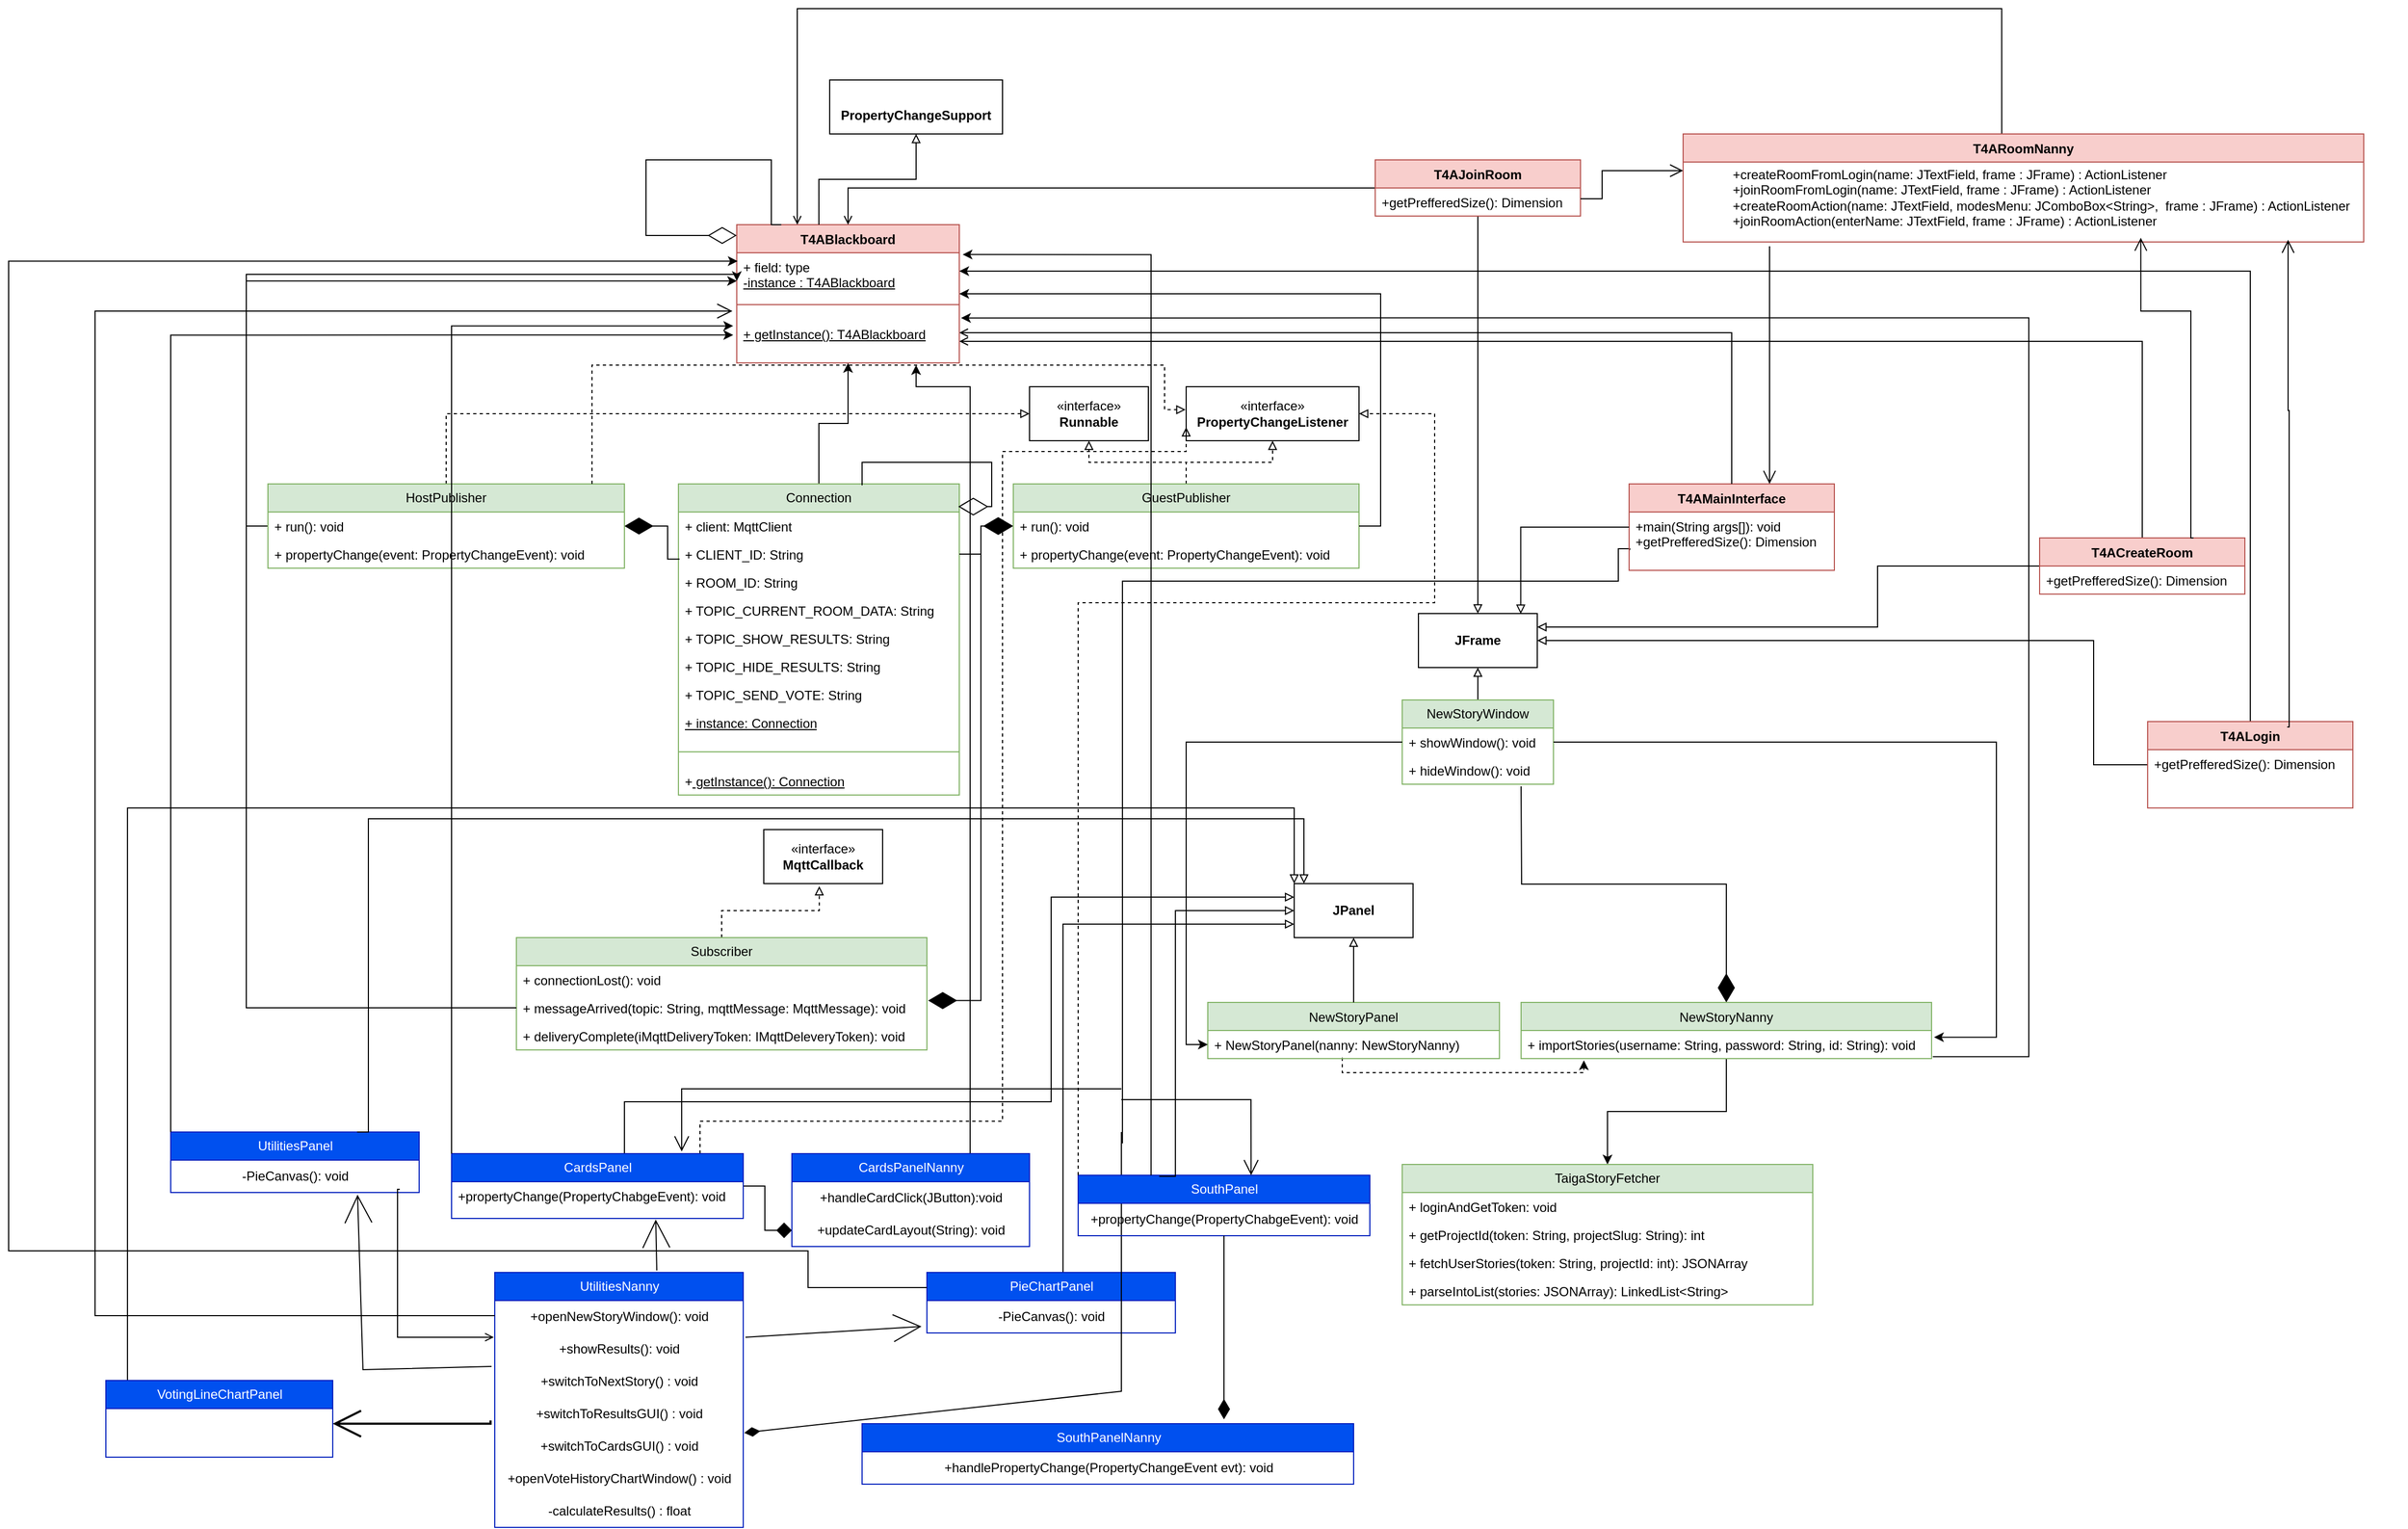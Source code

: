 <mxfile version="27.1.5">
  <diagram id="C5RBs43oDa-KdzZeNtuy" name="Page-1">
    <mxGraphModel dx="2864" dy="2279" grid="1" gridSize="10" guides="1" tooltips="1" connect="1" arrows="1" fold="1" page="1" pageScale="1" pageWidth="827" pageHeight="1169" math="0" shadow="0">
      <root>
        <mxCell id="WIyWlLk6GJQsqaUBKTNV-0" />
        <mxCell id="WIyWlLk6GJQsqaUBKTNV-1" parent="WIyWlLk6GJQsqaUBKTNV-0" />
        <mxCell id="sdMigr9z8ULhyfIldjyS-41" style="edgeStyle=orthogonalEdgeStyle;rounded=0;orthogonalLoop=1;jettySize=auto;html=1;entryX=0.5;entryY=1;entryDx=0;entryDy=0;" parent="WIyWlLk6GJQsqaUBKTNV-1" source="sdMigr9z8ULhyfIldjyS-0" target="sdMigr9z8ULhyfIldjyS-34" edge="1">
          <mxGeometry relative="1" as="geometry" />
        </mxCell>
        <mxCell id="sdMigr9z8ULhyfIldjyS-0" value="Connection" style="swimlane;fontStyle=0;childLayout=stackLayout;horizontal=1;startSize=26;fillColor=#d5e8d4;horizontalStack=0;resizeParent=1;resizeParentMax=0;resizeLast=0;collapsible=1;marginBottom=0;whiteSpace=wrap;html=1;strokeColor=#82b366;direction=east;" parent="WIyWlLk6GJQsqaUBKTNV-1" vertex="1">
          <mxGeometry x="210" y="130" width="260" height="288" as="geometry">
            <mxRectangle x="274" y="130" width="100" height="30" as="alternateBounds" />
          </mxGeometry>
        </mxCell>
        <mxCell id="sdMigr9z8ULhyfIldjyS-1" value="+ client: MqttClient" style="text;strokeColor=none;fillColor=none;align=left;verticalAlign=top;spacingLeft=4;spacingRight=4;overflow=hidden;rotatable=0;points=[[0,0.5],[1,0.5]];portConstraint=eastwest;whiteSpace=wrap;html=1;" parent="sdMigr9z8ULhyfIldjyS-0" vertex="1">
          <mxGeometry y="26" width="260" height="26" as="geometry" />
        </mxCell>
        <mxCell id="sdMigr9z8ULhyfIldjyS-2" value="+ CLIENT_ID: String" style="text;strokeColor=none;fillColor=none;align=left;verticalAlign=top;spacingLeft=4;spacingRight=4;overflow=hidden;rotatable=0;points=[[0,0.5],[1,0.5]];portConstraint=eastwest;whiteSpace=wrap;html=1;" parent="sdMigr9z8ULhyfIldjyS-0" vertex="1">
          <mxGeometry y="52" width="260" height="26" as="geometry" />
        </mxCell>
        <mxCell id="sdMigr9z8ULhyfIldjyS-3" value="&lt;div&gt;+ ROOM_ID: String&lt;/div&gt;" style="text;strokeColor=none;fillColor=none;align=left;verticalAlign=top;spacingLeft=4;spacingRight=4;overflow=hidden;rotatable=0;points=[[0,0.5],[1,0.5]];portConstraint=eastwest;whiteSpace=wrap;html=1;" parent="sdMigr9z8ULhyfIldjyS-0" vertex="1">
          <mxGeometry y="78" width="260" height="26" as="geometry" />
        </mxCell>
        <mxCell id="KRM4Gb67azi5ZCk7ItP3-2" value="&lt;div&gt;+ TOPIC_CURRENT_ROOM_DATA: String&lt;/div&gt;" style="text;strokeColor=none;fillColor=none;align=left;verticalAlign=top;spacingLeft=4;spacingRight=4;overflow=hidden;rotatable=0;points=[[0,0.5],[1,0.5]];portConstraint=eastwest;whiteSpace=wrap;html=1;" parent="sdMigr9z8ULhyfIldjyS-0" vertex="1">
          <mxGeometry y="104" width="260" height="26" as="geometry" />
        </mxCell>
        <mxCell id="KRM4Gb67azi5ZCk7ItP3-4" value="&lt;div&gt;+ TOPIC_SHOW_RESULTS: String&lt;/div&gt;" style="text;strokeColor=none;fillColor=none;align=left;verticalAlign=top;spacingLeft=4;spacingRight=4;overflow=hidden;rotatable=0;points=[[0,0.5],[1,0.5]];portConstraint=eastwest;whiteSpace=wrap;html=1;" parent="sdMigr9z8ULhyfIldjyS-0" vertex="1">
          <mxGeometry y="130" width="260" height="26" as="geometry" />
        </mxCell>
        <mxCell id="KRM4Gb67azi5ZCk7ItP3-5" value="&lt;div&gt;+ TOPIC_HIDE_RESULTS: String&lt;/div&gt;" style="text;strokeColor=none;fillColor=none;align=left;verticalAlign=top;spacingLeft=4;spacingRight=4;overflow=hidden;rotatable=0;points=[[0,0.5],[1,0.5]];portConstraint=eastwest;whiteSpace=wrap;html=1;" parent="sdMigr9z8ULhyfIldjyS-0" vertex="1">
          <mxGeometry y="156" width="260" height="26" as="geometry" />
        </mxCell>
        <mxCell id="KRM4Gb67azi5ZCk7ItP3-6" value="&lt;div&gt;+ TOPIC_SEND_VOTE: String&lt;/div&gt;" style="text;strokeColor=none;fillColor=none;align=left;verticalAlign=top;spacingLeft=4;spacingRight=4;overflow=hidden;rotatable=0;points=[[0,0.5],[1,0.5]];portConstraint=eastwest;whiteSpace=wrap;html=1;" parent="sdMigr9z8ULhyfIldjyS-0" vertex="1">
          <mxGeometry y="182" width="260" height="26" as="geometry" />
        </mxCell>
        <mxCell id="KRM4Gb67azi5ZCk7ItP3-9" value="&lt;div&gt;&lt;u&gt;+ instance: Connection&lt;/u&gt;&lt;/div&gt;" style="text;strokeColor=none;fillColor=none;align=left;verticalAlign=top;spacingLeft=4;spacingRight=4;overflow=hidden;rotatable=0;points=[[0,0.5],[1,0.5]];portConstraint=eastwest;whiteSpace=wrap;html=1;" parent="sdMigr9z8ULhyfIldjyS-0" vertex="1">
          <mxGeometry y="208" width="260" height="26" as="geometry" />
        </mxCell>
        <mxCell id="_9cRE3_FxBv9mvtigjev-0" value="" style="line;strokeWidth=1;fillColor=none;align=left;verticalAlign=middle;spacingTop=-1;spacingLeft=3;spacingRight=3;rotatable=0;labelPosition=right;points=[];portConstraint=eastwest;strokeColor=inherit;" parent="sdMigr9z8ULhyfIldjyS-0" vertex="1">
          <mxGeometry y="234" width="260" height="28" as="geometry" />
        </mxCell>
        <mxCell id="_9cRE3_FxBv9mvtigjev-1" value="+&lt;u&gt;&amp;nbsp;getInstance(): Connection&lt;/u&gt;" style="text;strokeColor=none;fillColor=none;align=left;verticalAlign=top;spacingLeft=4;spacingRight=4;overflow=hidden;rotatable=0;points=[[0,0.5],[1,0.5]];portConstraint=eastwest;whiteSpace=wrap;html=1;" parent="sdMigr9z8ULhyfIldjyS-0" vertex="1">
          <mxGeometry y="262" width="260" height="26" as="geometry" />
        </mxCell>
        <mxCell id="sdMigr9z8ULhyfIldjyS-13" style="edgeStyle=orthogonalEdgeStyle;rounded=0;orthogonalLoop=1;jettySize=auto;html=1;endArrow=none;startFill=1;startArrow=diamondThin;strokeWidth=1;endSize=25;startSize=25;entryX=1;entryY=0.5;entryDx=0;entryDy=0;" parent="WIyWlLk6GJQsqaUBKTNV-1" source="sdMigr9z8ULhyfIldjyS-8" target="sdMigr9z8ULhyfIldjyS-2" edge="1">
          <mxGeometry relative="1" as="geometry">
            <mxPoint x="430" y="180" as="targetPoint" />
            <Array as="points">
              <mxPoint x="490" y="169" />
              <mxPoint x="490" y="195" />
            </Array>
          </mxGeometry>
        </mxCell>
        <mxCell id="sdMigr9z8ULhyfIldjyS-16" style="edgeStyle=orthogonalEdgeStyle;rounded=0;orthogonalLoop=1;jettySize=auto;html=1;entryX=0.5;entryY=1;entryDx=0;entryDy=0;dashed=1;endArrow=block;endFill=0;" parent="WIyWlLk6GJQsqaUBKTNV-1" source="sdMigr9z8ULhyfIldjyS-8" target="sdMigr9z8ULhyfIldjyS-14" edge="1">
          <mxGeometry relative="1" as="geometry" />
        </mxCell>
        <mxCell id="sdMigr9z8ULhyfIldjyS-17" style="edgeStyle=orthogonalEdgeStyle;rounded=0;orthogonalLoop=1;jettySize=auto;html=1;entryX=0.5;entryY=1;entryDx=0;entryDy=0;exitX=0.5;exitY=0;exitDx=0;exitDy=0;dashed=1;endArrow=block;endFill=0;" parent="WIyWlLk6GJQsqaUBKTNV-1" source="sdMigr9z8ULhyfIldjyS-8" target="sdMigr9z8ULhyfIldjyS-15" edge="1">
          <mxGeometry relative="1" as="geometry">
            <mxPoint x="640" y="110" as="targetPoint" />
          </mxGeometry>
        </mxCell>
        <mxCell id="sdMigr9z8ULhyfIldjyS-8" value="GuestPublisher" style="swimlane;fontStyle=0;childLayout=stackLayout;horizontal=1;startSize=26;fillColor=#d5e8d4;horizontalStack=0;resizeParent=1;resizeParentMax=0;resizeLast=0;collapsible=1;marginBottom=0;whiteSpace=wrap;html=1;strokeColor=#82b366;" parent="WIyWlLk6GJQsqaUBKTNV-1" vertex="1">
          <mxGeometry x="520" y="130" width="320" height="78" as="geometry" />
        </mxCell>
        <mxCell id="sdMigr9z8ULhyfIldjyS-9" value="+ run(): void" style="text;strokeColor=none;fillColor=none;align=left;verticalAlign=top;spacingLeft=4;spacingRight=4;overflow=hidden;rotatable=0;points=[[0,0.5],[1,0.5]];portConstraint=eastwest;whiteSpace=wrap;html=1;" parent="sdMigr9z8ULhyfIldjyS-8" vertex="1">
          <mxGeometry y="26" width="320" height="26" as="geometry" />
        </mxCell>
        <mxCell id="sdMigr9z8ULhyfIldjyS-10" value="&lt;div&gt;+ propertyChange(event: PropertyChangeEvent): void&lt;/div&gt;" style="text;strokeColor=none;fillColor=none;align=left;verticalAlign=top;spacingLeft=4;spacingRight=4;overflow=hidden;rotatable=0;points=[[0,0.5],[1,0.5]];portConstraint=eastwest;whiteSpace=wrap;html=1;" parent="sdMigr9z8ULhyfIldjyS-8" vertex="1">
          <mxGeometry y="52" width="320" height="26" as="geometry" />
        </mxCell>
        <mxCell id="sdMigr9z8ULhyfIldjyS-14" value="«interface»&lt;br&gt;&lt;b&gt;Runnable&lt;/b&gt;" style="html=1;whiteSpace=wrap;" parent="WIyWlLk6GJQsqaUBKTNV-1" vertex="1">
          <mxGeometry x="535" y="40" width="110" height="50" as="geometry" />
        </mxCell>
        <mxCell id="sdMigr9z8ULhyfIldjyS-15" value="«interface»&lt;br&gt;&lt;b&gt;PropertyChangeListener&lt;/b&gt;" style="html=1;whiteSpace=wrap;" parent="WIyWlLk6GJQsqaUBKTNV-1" vertex="1">
          <mxGeometry x="680" y="40" width="160" height="50" as="geometry" />
        </mxCell>
        <mxCell id="sdMigr9z8ULhyfIldjyS-23" style="edgeStyle=orthogonalEdgeStyle;rounded=0;orthogonalLoop=1;jettySize=auto;html=1;endArrow=none;startFill=1;startArrow=diamondThin;startSize=24;entryX=0.004;entryY=0.676;entryDx=0;entryDy=0;entryPerimeter=0;" parent="WIyWlLk6GJQsqaUBKTNV-1" source="sdMigr9z8ULhyfIldjyS-18" target="sdMigr9z8ULhyfIldjyS-2" edge="1">
          <mxGeometry relative="1" as="geometry">
            <mxPoint x="270" y="200" as="targetPoint" />
          </mxGeometry>
        </mxCell>
        <mxCell id="sdMigr9z8ULhyfIldjyS-24" style="edgeStyle=orthogonalEdgeStyle;rounded=0;orthogonalLoop=1;jettySize=auto;html=1;entryX=0;entryY=0.5;entryDx=0;entryDy=0;exitX=0.5;exitY=0;exitDx=0;exitDy=0;dashed=1;endArrow=block;endFill=0;" parent="WIyWlLk6GJQsqaUBKTNV-1" source="sdMigr9z8ULhyfIldjyS-18" target="sdMigr9z8ULhyfIldjyS-14" edge="1">
          <mxGeometry relative="1" as="geometry" />
        </mxCell>
        <mxCell id="sdMigr9z8ULhyfIldjyS-39" style="edgeStyle=orthogonalEdgeStyle;rounded=0;orthogonalLoop=1;jettySize=auto;html=1;exitX=0;exitY=0.5;exitDx=0;exitDy=0;entryX=0.001;entryY=0.767;entryDx=0;entryDy=0;entryPerimeter=0;" parent="WIyWlLk6GJQsqaUBKTNV-1" source="sdMigr9z8ULhyfIldjyS-19" target="sdMigr9z8ULhyfIldjyS-35" edge="1">
          <mxGeometry relative="1" as="geometry">
            <mxPoint x="210" y="-90" as="targetPoint" />
          </mxGeometry>
        </mxCell>
        <mxCell id="sdMigr9z8ULhyfIldjyS-18" value="HostPublisher" style="swimlane;fontStyle=0;childLayout=stackLayout;horizontal=1;startSize=26;fillColor=#d5e8d4;horizontalStack=0;resizeParent=1;resizeParentMax=0;resizeLast=0;collapsible=1;marginBottom=0;whiteSpace=wrap;html=1;strokeColor=#82b366;" parent="WIyWlLk6GJQsqaUBKTNV-1" vertex="1">
          <mxGeometry x="-170" y="130" width="330" height="78" as="geometry" />
        </mxCell>
        <mxCell id="sdMigr9z8ULhyfIldjyS-19" value="+ run(): void" style="text;strokeColor=none;fillColor=none;align=left;verticalAlign=top;spacingLeft=4;spacingRight=4;overflow=hidden;rotatable=0;points=[[0,0.5],[1,0.5]];portConstraint=eastwest;whiteSpace=wrap;html=1;" parent="sdMigr9z8ULhyfIldjyS-18" vertex="1">
          <mxGeometry y="26" width="330" height="26" as="geometry" />
        </mxCell>
        <mxCell id="sdMigr9z8ULhyfIldjyS-20" value="&lt;div&gt;+ propertyChange(event: PropertyChangeEvent): void&lt;/div&gt;" style="text;strokeColor=none;fillColor=none;align=left;verticalAlign=top;spacingLeft=4;spacingRight=4;overflow=hidden;rotatable=0;points=[[0,0.5],[1,0.5]];portConstraint=eastwest;whiteSpace=wrap;html=1;" parent="sdMigr9z8ULhyfIldjyS-18" vertex="1">
          <mxGeometry y="52" width="330" height="26" as="geometry" />
        </mxCell>
        <mxCell id="sdMigr9z8ULhyfIldjyS-25" style="edgeStyle=orthogonalEdgeStyle;rounded=0;orthogonalLoop=1;jettySize=auto;html=1;entryX=-0.004;entryY=0.426;entryDx=0;entryDy=0;entryPerimeter=0;dashed=1;endArrow=block;endFill=0;" parent="WIyWlLk6GJQsqaUBKTNV-1" target="sdMigr9z8ULhyfIldjyS-15" edge="1">
          <mxGeometry relative="1" as="geometry">
            <mxPoint x="130" y="130" as="sourcePoint" />
            <Array as="points">
              <mxPoint x="130" y="20" />
              <mxPoint x="660" y="20" />
              <mxPoint x="660" y="61" />
            </Array>
          </mxGeometry>
        </mxCell>
        <mxCell id="sdMigr9z8ULhyfIldjyS-32" style="edgeStyle=orthogonalEdgeStyle;rounded=0;orthogonalLoop=1;jettySize=auto;html=1;entryX=0.467;entryY=1.047;entryDx=0;entryDy=0;entryPerimeter=0;dashed=1;endArrow=block;endFill=0;" parent="WIyWlLk6GJQsqaUBKTNV-1" source="sdMigr9z8ULhyfIldjyS-26" target="sdMigr9z8ULhyfIldjyS-30" edge="1">
          <mxGeometry relative="1" as="geometry">
            <mxPoint x="340" y="510" as="targetPoint" />
          </mxGeometry>
        </mxCell>
        <mxCell id="sdMigr9z8ULhyfIldjyS-33" style="edgeStyle=orthogonalEdgeStyle;rounded=0;orthogonalLoop=1;jettySize=auto;html=1;entryX=1;entryY=0.5;entryDx=0;entryDy=0;exitX=1.003;exitY=0.241;exitDx=0;exitDy=0;exitPerimeter=0;startArrow=diamondThin;startFill=1;endArrow=none;startSize=24;" parent="WIyWlLk6GJQsqaUBKTNV-1" source="sdMigr9z8ULhyfIldjyS-28" target="sdMigr9z8ULhyfIldjyS-2" edge="1">
          <mxGeometry relative="1" as="geometry" />
        </mxCell>
        <mxCell id="sdMigr9z8ULhyfIldjyS-26" value="Subscriber" style="swimlane;fontStyle=0;childLayout=stackLayout;horizontal=1;startSize=26;fillColor=#d5e8d4;horizontalStack=0;resizeParent=1;resizeParentMax=0;resizeLast=0;collapsible=1;marginBottom=0;whiteSpace=wrap;html=1;strokeColor=#82b366;" parent="WIyWlLk6GJQsqaUBKTNV-1" vertex="1">
          <mxGeometry x="60" y="550" width="380" height="104" as="geometry" />
        </mxCell>
        <mxCell id="sdMigr9z8ULhyfIldjyS-27" value="+ connectionLost(): void" style="text;strokeColor=none;fillColor=none;align=left;verticalAlign=top;spacingLeft=4;spacingRight=4;overflow=hidden;rotatable=0;points=[[0,0.5],[1,0.5]];portConstraint=eastwest;whiteSpace=wrap;html=1;" parent="sdMigr9z8ULhyfIldjyS-26" vertex="1">
          <mxGeometry y="26" width="380" height="26" as="geometry" />
        </mxCell>
        <mxCell id="sdMigr9z8ULhyfIldjyS-28" value="+ messageArrived(topic: String, mqttMessage: MqttMessage): void" style="text;strokeColor=none;fillColor=none;align=left;verticalAlign=top;spacingLeft=4;spacingRight=4;overflow=hidden;rotatable=0;points=[[0,0.5],[1,0.5]];portConstraint=eastwest;whiteSpace=wrap;html=1;" parent="sdMigr9z8ULhyfIldjyS-26" vertex="1">
          <mxGeometry y="52" width="380" height="26" as="geometry" />
        </mxCell>
        <mxCell id="sdMigr9z8ULhyfIldjyS-29" value="+ deliveryComplete(iMqttDeliveryToken: IMqttDeleveryToken): void" style="text;strokeColor=none;fillColor=none;align=left;verticalAlign=top;spacingLeft=4;spacingRight=4;overflow=hidden;rotatable=0;points=[[0,0.5],[1,0.5]];portConstraint=eastwest;whiteSpace=wrap;html=1;" parent="sdMigr9z8ULhyfIldjyS-26" vertex="1">
          <mxGeometry y="78" width="380" height="26" as="geometry" />
        </mxCell>
        <mxCell id="sdMigr9z8ULhyfIldjyS-30" value="«interface»&lt;br&gt;&lt;b&gt;MqttCallback&lt;/b&gt;" style="html=1;whiteSpace=wrap;" parent="WIyWlLk6GJQsqaUBKTNV-1" vertex="1">
          <mxGeometry x="289" y="450" width="110" height="50" as="geometry" />
        </mxCell>
        <mxCell id="sdMigr9z8ULhyfIldjyS-34" value="T4ABlackboard" style="swimlane;fontStyle=1;align=center;verticalAlign=top;childLayout=stackLayout;horizontal=1;startSize=26;horizontalStack=0;resizeParent=1;resizeParentMax=0;resizeLast=0;collapsible=1;marginBottom=0;whiteSpace=wrap;html=1;fillColor=#f8cecc;strokeColor=#b85450;" parent="WIyWlLk6GJQsqaUBKTNV-1" vertex="1">
          <mxGeometry x="264" y="-110" width="206" height="128" as="geometry" />
        </mxCell>
        <mxCell id="sdMigr9z8ULhyfIldjyS-35" value="+ field: type&lt;div&gt;&lt;u&gt;-instance : T4ABlackboard&lt;/u&gt;&lt;/div&gt;" style="text;strokeColor=none;fillColor=none;align=left;verticalAlign=top;spacingLeft=4;spacingRight=4;overflow=hidden;rotatable=0;points=[[0,0.5],[1,0.5]];portConstraint=eastwest;whiteSpace=wrap;html=1;" parent="sdMigr9z8ULhyfIldjyS-34" vertex="1">
          <mxGeometry y="26" width="206" height="34" as="geometry" />
        </mxCell>
        <mxCell id="sdMigr9z8ULhyfIldjyS-36" value="" style="line;strokeWidth=1;fillColor=none;align=left;verticalAlign=middle;spacingTop=-1;spacingLeft=3;spacingRight=3;rotatable=0;labelPosition=right;points=[];portConstraint=eastwest;strokeColor=inherit;" parent="sdMigr9z8ULhyfIldjyS-34" vertex="1">
          <mxGeometry y="60" width="206" height="28" as="geometry" />
        </mxCell>
        <mxCell id="sdMigr9z8ULhyfIldjyS-37" value="&lt;u&gt;+ getInstance(): T4ABlackboard&lt;/u&gt;" style="text;strokeColor=none;fillColor=none;align=left;verticalAlign=top;spacingLeft=4;spacingRight=4;overflow=hidden;rotatable=0;points=[[0,0.5],[1,0.5]];portConstraint=eastwest;whiteSpace=wrap;html=1;" parent="sdMigr9z8ULhyfIldjyS-34" vertex="1">
          <mxGeometry y="88" width="206" height="40" as="geometry" />
        </mxCell>
        <mxCell id="sdMigr9z8ULhyfIldjyS-40" style="edgeStyle=orthogonalEdgeStyle;rounded=0;orthogonalLoop=1;jettySize=auto;html=1;entryX=1;entryY=0.5;entryDx=0;entryDy=0;exitX=1;exitY=0.5;exitDx=0;exitDy=0;" parent="WIyWlLk6GJQsqaUBKTNV-1" source="sdMigr9z8ULhyfIldjyS-9" target="sdMigr9z8ULhyfIldjyS-34" edge="1">
          <mxGeometry relative="1" as="geometry" />
        </mxCell>
        <mxCell id="sdMigr9z8ULhyfIldjyS-42" style="edgeStyle=orthogonalEdgeStyle;rounded=0;orthogonalLoop=1;jettySize=auto;html=1;entryX=0;entryY=0.769;entryDx=0;entryDy=0;entryPerimeter=0;exitX=0;exitY=0.5;exitDx=0;exitDy=0;" parent="WIyWlLk6GJQsqaUBKTNV-1" source="sdMigr9z8ULhyfIldjyS-28" target="sdMigr9z8ULhyfIldjyS-35" edge="1">
          <mxGeometry relative="1" as="geometry">
            <Array as="points">
              <mxPoint x="-190" y="615" />
              <mxPoint x="-190" y="-64" />
            </Array>
          </mxGeometry>
        </mxCell>
        <mxCell id="sdMigr9z8ULhyfIldjyS-48" style="edgeStyle=orthogonalEdgeStyle;rounded=0;orthogonalLoop=1;jettySize=auto;html=1;endArrow=block;endFill=0;" parent="WIyWlLk6GJQsqaUBKTNV-1" source="sdMigr9z8ULhyfIldjyS-43" target="sdMigr9z8ULhyfIldjyS-47" edge="1">
          <mxGeometry relative="1" as="geometry" />
        </mxCell>
        <mxCell id="sdMigr9z8ULhyfIldjyS-43" value="NewStoryWindow" style="swimlane;fontStyle=0;childLayout=stackLayout;horizontal=1;startSize=26;fillColor=#d5e8d4;horizontalStack=0;resizeParent=1;resizeParentMax=0;resizeLast=0;collapsible=1;marginBottom=0;whiteSpace=wrap;html=1;strokeColor=#82b366;" parent="WIyWlLk6GJQsqaUBKTNV-1" vertex="1">
          <mxGeometry x="880" y="330" width="140" height="78" as="geometry" />
        </mxCell>
        <mxCell id="sdMigr9z8ULhyfIldjyS-44" value="+ showWindow(): void" style="text;strokeColor=none;fillColor=none;align=left;verticalAlign=top;spacingLeft=4;spacingRight=4;overflow=hidden;rotatable=0;points=[[0,0.5],[1,0.5]];portConstraint=eastwest;whiteSpace=wrap;html=1;" parent="sdMigr9z8ULhyfIldjyS-43" vertex="1">
          <mxGeometry y="26" width="140" height="26" as="geometry" />
        </mxCell>
        <mxCell id="sdMigr9z8ULhyfIldjyS-45" value="+ hideWindow(): void" style="text;strokeColor=none;fillColor=none;align=left;verticalAlign=top;spacingLeft=4;spacingRight=4;overflow=hidden;rotatable=0;points=[[0,0.5],[1,0.5]];portConstraint=eastwest;whiteSpace=wrap;html=1;" parent="sdMigr9z8ULhyfIldjyS-43" vertex="1">
          <mxGeometry y="52" width="140" height="26" as="geometry" />
        </mxCell>
        <mxCell id="sdMigr9z8ULhyfIldjyS-47" value="&lt;b&gt;JFrame&lt;/b&gt;" style="html=1;whiteSpace=wrap;" parent="WIyWlLk6GJQsqaUBKTNV-1" vertex="1">
          <mxGeometry x="895" y="250" width="110" height="50" as="geometry" />
        </mxCell>
        <mxCell id="sdMigr9z8ULhyfIldjyS-62" style="edgeStyle=orthogonalEdgeStyle;rounded=0;orthogonalLoop=1;jettySize=auto;html=1;dashed=1;exitX=0.461;exitY=0.964;exitDx=0;exitDy=0;exitPerimeter=0;entryX=0.153;entryY=1.064;entryDx=0;entryDy=0;entryPerimeter=0;" parent="WIyWlLk6GJQsqaUBKTNV-1" source="sdMigr9z8ULhyfIldjyS-50" target="sdMigr9z8ULhyfIldjyS-56" edge="1">
          <mxGeometry relative="1" as="geometry">
            <mxPoint x="990" y="675" as="targetPoint" />
            <Array as="points">
              <mxPoint x="825" y="675" />
              <mxPoint x="1048" y="675" />
            </Array>
          </mxGeometry>
        </mxCell>
        <mxCell id="sdMigr9z8ULhyfIldjyS-49" value="&lt;div&gt;NewStoryPanel&lt;/div&gt;" style="swimlane;fontStyle=0;align=center;verticalAlign=top;childLayout=stackLayout;horizontal=1;startSize=26;horizontalStack=0;resizeParent=1;resizeParentMax=0;resizeLast=0;collapsible=1;marginBottom=0;whiteSpace=wrap;html=1;fillColor=#d5e8d4;strokeColor=#82b366;" parent="WIyWlLk6GJQsqaUBKTNV-1" vertex="1">
          <mxGeometry x="700" y="610" width="270" height="52" as="geometry" />
        </mxCell>
        <mxCell id="sdMigr9z8ULhyfIldjyS-50" value="+ NewStoryPanel(nanny: NewStoryNanny)" style="text;strokeColor=none;fillColor=none;align=left;verticalAlign=top;spacingLeft=4;spacingRight=4;overflow=hidden;rotatable=0;points=[[0,0.5],[1,0.5]];portConstraint=eastwest;whiteSpace=wrap;html=1;" parent="sdMigr9z8ULhyfIldjyS-49" vertex="1">
          <mxGeometry y="26" width="270" height="26" as="geometry" />
        </mxCell>
        <mxCell id="sdMigr9z8ULhyfIldjyS-64" style="edgeStyle=orthogonalEdgeStyle;rounded=0;orthogonalLoop=1;jettySize=auto;html=1;startArrow=diamondThin;startFill=1;startSize=24;endArrow=none;" parent="WIyWlLk6GJQsqaUBKTNV-1" source="sdMigr9z8ULhyfIldjyS-53" edge="1">
          <mxGeometry relative="1" as="geometry">
            <mxPoint x="990" y="410" as="targetPoint" />
          </mxGeometry>
        </mxCell>
        <mxCell id="sdMigr9z8ULhyfIldjyS-71" style="edgeStyle=orthogonalEdgeStyle;rounded=0;orthogonalLoop=1;jettySize=auto;html=1;" parent="WIyWlLk6GJQsqaUBKTNV-1" source="sdMigr9z8ULhyfIldjyS-53" target="sdMigr9z8ULhyfIldjyS-67" edge="1">
          <mxGeometry relative="1" as="geometry" />
        </mxCell>
        <mxCell id="sdMigr9z8ULhyfIldjyS-53" value="&lt;div&gt;NewStoryNanny&lt;/div&gt;" style="swimlane;fontStyle=0;align=center;verticalAlign=top;childLayout=stackLayout;horizontal=1;startSize=26;horizontalStack=0;resizeParent=1;resizeParentMax=0;resizeLast=0;collapsible=1;marginBottom=0;whiteSpace=wrap;html=1;fillColor=#d5e8d4;strokeColor=#82b366;" parent="WIyWlLk6GJQsqaUBKTNV-1" vertex="1">
          <mxGeometry x="990" y="610" width="380" height="52" as="geometry" />
        </mxCell>
        <mxCell id="sdMigr9z8ULhyfIldjyS-56" value="+ importStories(username: String, password: String, id: String): void" style="text;strokeColor=none;fillColor=none;align=left;verticalAlign=top;spacingLeft=4;spacingRight=4;overflow=hidden;rotatable=0;points=[[0,0.5],[1,0.5]];portConstraint=eastwest;whiteSpace=wrap;html=1;" parent="sdMigr9z8ULhyfIldjyS-53" vertex="1">
          <mxGeometry y="26" width="380" height="26" as="geometry" />
        </mxCell>
        <mxCell id="sdMigr9z8ULhyfIldjyS-57" value="&lt;div&gt;&lt;b&gt;JPanel&lt;/b&gt;&lt;/div&gt;" style="html=1;whiteSpace=wrap;" parent="WIyWlLk6GJQsqaUBKTNV-1" vertex="1">
          <mxGeometry x="780" y="500" width="110" height="50" as="geometry" />
        </mxCell>
        <mxCell id="sdMigr9z8ULhyfIldjyS-58" style="edgeStyle=orthogonalEdgeStyle;rounded=0;orthogonalLoop=1;jettySize=auto;html=1;endArrow=block;endFill=0;exitX=0.5;exitY=0;exitDx=0;exitDy=0;" parent="WIyWlLk6GJQsqaUBKTNV-1" source="sdMigr9z8ULhyfIldjyS-49" target="sdMigr9z8ULhyfIldjyS-57" edge="1">
          <mxGeometry relative="1" as="geometry">
            <mxPoint x="950" y="470" as="sourcePoint" />
            <mxPoint x="950" y="440" as="targetPoint" />
          </mxGeometry>
        </mxCell>
        <mxCell id="sdMigr9z8ULhyfIldjyS-59" style="edgeStyle=orthogonalEdgeStyle;rounded=0;orthogonalLoop=1;jettySize=auto;html=1;entryX=0;entryY=0.5;entryDx=0;entryDy=0;" parent="WIyWlLk6GJQsqaUBKTNV-1" source="sdMigr9z8ULhyfIldjyS-44" target="sdMigr9z8ULhyfIldjyS-50" edge="1">
          <mxGeometry relative="1" as="geometry" />
        </mxCell>
        <mxCell id="sdMigr9z8ULhyfIldjyS-61" style="edgeStyle=orthogonalEdgeStyle;rounded=0;orthogonalLoop=1;jettySize=auto;html=1;entryX=1.006;entryY=0.238;entryDx=0;entryDy=0;entryPerimeter=0;exitX=1;exitY=0.5;exitDx=0;exitDy=0;" parent="WIyWlLk6GJQsqaUBKTNV-1" source="sdMigr9z8ULhyfIldjyS-43" target="sdMigr9z8ULhyfIldjyS-56" edge="1">
          <mxGeometry relative="1" as="geometry">
            <mxPoint x="1150.64" y="642.058" as="targetPoint" />
            <Array as="points">
              <mxPoint x="1430" y="369" />
              <mxPoint x="1430" y="642" />
            </Array>
          </mxGeometry>
        </mxCell>
        <mxCell id="sdMigr9z8ULhyfIldjyS-65" style="edgeStyle=orthogonalEdgeStyle;rounded=0;orthogonalLoop=1;jettySize=auto;html=1;exitX=1.003;exitY=0.931;exitDx=0;exitDy=0;exitPerimeter=0;entryX=1.008;entryY=-0.042;entryDx=0;entryDy=0;entryPerimeter=0;" parent="WIyWlLk6GJQsqaUBKTNV-1" source="sdMigr9z8ULhyfIldjyS-56" target="sdMigr9z8ULhyfIldjyS-37" edge="1">
          <mxGeometry relative="1" as="geometry">
            <mxPoint x="1150" y="649" as="sourcePoint" />
            <Array as="points">
              <mxPoint x="1460" y="660" />
              <mxPoint x="1460" y="-24" />
            </Array>
            <mxPoint x="490" y="-40" as="targetPoint" />
          </mxGeometry>
        </mxCell>
        <mxCell id="sdMigr9z8ULhyfIldjyS-67" value="TaigaStoryFetcher" style="swimlane;fontStyle=0;childLayout=stackLayout;horizontal=1;startSize=26;fillColor=#d5e8d4;horizontalStack=0;resizeParent=1;resizeParentMax=0;resizeLast=0;collapsible=1;marginBottom=0;whiteSpace=wrap;html=1;strokeColor=#82b366;" parent="WIyWlLk6GJQsqaUBKTNV-1" vertex="1">
          <mxGeometry x="880" y="760" width="380" height="130" as="geometry" />
        </mxCell>
        <mxCell id="sdMigr9z8ULhyfIldjyS-68" value="+ loginAndGetToken: void" style="text;strokeColor=none;fillColor=none;align=left;verticalAlign=top;spacingLeft=4;spacingRight=4;overflow=hidden;rotatable=0;points=[[0,0.5],[1,0.5]];portConstraint=eastwest;whiteSpace=wrap;html=1;" parent="sdMigr9z8ULhyfIldjyS-67" vertex="1">
          <mxGeometry y="26" width="380" height="26" as="geometry" />
        </mxCell>
        <mxCell id="sdMigr9z8ULhyfIldjyS-69" value="+ getProjectId(token: String, projectSlug: String): int" style="text;strokeColor=none;fillColor=none;align=left;verticalAlign=top;spacingLeft=4;spacingRight=4;overflow=hidden;rotatable=0;points=[[0,0.5],[1,0.5]];portConstraint=eastwest;whiteSpace=wrap;html=1;" parent="sdMigr9z8ULhyfIldjyS-67" vertex="1">
          <mxGeometry y="52" width="380" height="26" as="geometry" />
        </mxCell>
        <mxCell id="sdMigr9z8ULhyfIldjyS-70" value="+ fetchUserStories(token: String, projectId: int): JSONArray" style="text;strokeColor=none;fillColor=none;align=left;verticalAlign=top;spacingLeft=4;spacingRight=4;overflow=hidden;rotatable=0;points=[[0,0.5],[1,0.5]];portConstraint=eastwest;whiteSpace=wrap;html=1;" parent="sdMigr9z8ULhyfIldjyS-67" vertex="1">
          <mxGeometry y="78" width="380" height="26" as="geometry" />
        </mxCell>
        <mxCell id="sdMigr9z8ULhyfIldjyS-72" value="+ parseIntoList(stories: JSONArray): LinkedList&amp;lt;String&amp;gt;" style="text;strokeColor=none;fillColor=none;align=left;verticalAlign=top;spacingLeft=4;spacingRight=4;overflow=hidden;rotatable=0;points=[[0,0.5],[1,0.5]];portConstraint=eastwest;whiteSpace=wrap;html=1;" parent="sdMigr9z8ULhyfIldjyS-67" vertex="1">
          <mxGeometry y="104" width="380" height="26" as="geometry" />
        </mxCell>
        <mxCell id="KRM4Gb67azi5ZCk7ItP3-1" style="edgeStyle=orthogonalEdgeStyle;rounded=0;orthogonalLoop=1;jettySize=auto;html=1;endArrow=none;startFill=0;startArrow=diamondThin;strokeWidth=1;endSize=25;startSize=25;entryX=0.655;entryY=0.004;entryDx=0;entryDy=0;exitX=0.996;exitY=0.159;exitDx=0;exitDy=0;exitPerimeter=0;entryPerimeter=0;" parent="WIyWlLk6GJQsqaUBKTNV-1" target="sdMigr9z8ULhyfIldjyS-0" edge="1">
          <mxGeometry relative="1" as="geometry">
            <mxPoint x="389.66" y="131.24" as="targetPoint" />
            <mxPoint x="468.96" y="151.0" as="sourcePoint" />
            <Array as="points">
              <mxPoint x="500" y="151" />
              <mxPoint x="500" y="110" />
              <mxPoint x="380" y="110" />
              <mxPoint x="380" y="131" />
            </Array>
          </mxGeometry>
        </mxCell>
        <mxCell id="h9s0HPSXkhPdISEPkAd0-4" style="edgeStyle=orthogonalEdgeStyle;rounded=0;orthogonalLoop=1;jettySize=auto;html=1;endArrow=open;endFill=0;" parent="WIyWlLk6GJQsqaUBKTNV-1" source="h9s0HPSXkhPdISEPkAd0-0" target="sdMigr9z8ULhyfIldjyS-34" edge="1">
          <mxGeometry relative="1" as="geometry" />
        </mxCell>
        <mxCell id="h9s0HPSXkhPdISEPkAd0-5" style="edgeStyle=orthogonalEdgeStyle;rounded=0;orthogonalLoop=1;jettySize=auto;html=1;entryX=0.5;entryY=0;entryDx=0;entryDy=0;endArrow=block;endFill=0;" parent="WIyWlLk6GJQsqaUBKTNV-1" source="h9s0HPSXkhPdISEPkAd0-0" target="sdMigr9z8ULhyfIldjyS-47" edge="1">
          <mxGeometry relative="1" as="geometry" />
        </mxCell>
        <mxCell id="h9s0HPSXkhPdISEPkAd0-0" value="T4AJoinRoom" style="swimlane;fontStyle=1;align=center;verticalAlign=top;childLayout=stackLayout;horizontal=1;startSize=26;horizontalStack=0;resizeParent=1;resizeParentMax=0;resizeLast=0;collapsible=1;marginBottom=0;whiteSpace=wrap;html=1;fillColor=#f8cecc;strokeColor=#b85450;" parent="WIyWlLk6GJQsqaUBKTNV-1" vertex="1">
          <mxGeometry x="855" y="-170" width="190" height="52" as="geometry" />
        </mxCell>
        <mxCell id="h9s0HPSXkhPdISEPkAd0-1" value="+getPrefferedSize(): Dimension" style="text;strokeColor=none;fillColor=none;align=left;verticalAlign=top;spacingLeft=4;spacingRight=4;overflow=hidden;rotatable=0;points=[[0,0.5],[1,0.5]];portConstraint=eastwest;whiteSpace=wrap;html=1;" parent="h9s0HPSXkhPdISEPkAd0-0" vertex="1">
          <mxGeometry y="26" width="190" height="26" as="geometry" />
        </mxCell>
        <mxCell id="h9s0HPSXkhPdISEPkAd0-8" style="edgeStyle=orthogonalEdgeStyle;rounded=0;orthogonalLoop=1;jettySize=auto;html=1;endArrow=open;endFill=0;" parent="WIyWlLk6GJQsqaUBKTNV-1" target="sdMigr9z8ULhyfIldjyS-34" edge="1">
          <mxGeometry relative="1" as="geometry">
            <mxPoint x="329.94" y="-118.06" as="targetPoint" />
            <mxPoint x="1434.94" y="-192.06" as="sourcePoint" />
            <Array as="points">
              <mxPoint x="1435" y="-310" />
              <mxPoint x="320" y="-310" />
            </Array>
          </mxGeometry>
        </mxCell>
        <mxCell id="h9s0HPSXkhPdISEPkAd0-6" value="T4ARoomNanny" style="swimlane;fontStyle=1;align=center;verticalAlign=top;childLayout=stackLayout;horizontal=1;startSize=26;horizontalStack=0;resizeParent=1;resizeParentMax=0;resizeLast=0;collapsible=1;marginBottom=0;whiteSpace=wrap;html=1;fillColor=#f8cecc;strokeColor=#b85450;" parent="WIyWlLk6GJQsqaUBKTNV-1" vertex="1">
          <mxGeometry x="1140" y="-194" width="630" height="100" as="geometry" />
        </mxCell>
        <mxCell id="h9s0HPSXkhPdISEPkAd0-7" value="+createRoomFromLogin(name: JTextField, frame : JFrame) : ActionListener&lt;br&gt;&lt;div&gt;&lt;span style=&quot;background-color: transparent; color: light-dark(rgb(0, 0, 0), rgb(255, 255, 255));&quot;&gt;+joinRoomFromLogin(name: JTextField, frame : JFrame) : ActionListener&amp;nbsp;&lt;/span&gt;&lt;/div&gt;&lt;div&gt;&lt;span style=&quot;background-color: transparent; color: light-dark(rgb(0, 0, 0), rgb(255, 255, 255));&quot;&gt;+createRoomAction(name: JTextField, modesMenu: JComboBox&amp;lt;String&amp;gt;,&amp;nbsp; frame : JFrame) : ActionListener&amp;nbsp;&lt;/span&gt;&lt;/div&gt;&lt;div&gt;&lt;span style=&quot;background-color: transparent; color: light-dark(rgb(0, 0, 0), rgb(255, 255, 255));&quot;&gt;+joinRoomAction(enterName: JTextField, frame : JFrame) : ActionListener&amp;nbsp;&lt;/span&gt;&amp;nbsp;&lt;/div&gt;" style="text;strokeColor=none;fillColor=none;align=left;verticalAlign=top;spacingLeft=4;spacingRight=4;overflow=hidden;rotatable=0;points=[[0,0.5],[1,0.5]];portConstraint=eastwest;whiteSpace=wrap;html=1;" parent="WIyWlLk6GJQsqaUBKTNV-1" vertex="1">
          <mxGeometry x="1180" y="-170" width="630" height="74" as="geometry" />
        </mxCell>
        <mxCell id="h9s0HPSXkhPdISEPkAd0-10" style="edgeStyle=orthogonalEdgeStyle;rounded=0;orthogonalLoop=1;jettySize=auto;html=1;endArrow=none;startFill=0;startArrow=open;strokeWidth=1;endSize=10;startSize=10;entryX=1;entryY=0.5;entryDx=0;entryDy=0;" parent="WIyWlLk6GJQsqaUBKTNV-1" edge="1">
          <mxGeometry relative="1" as="geometry">
            <mxPoint x="1045" y="-134" as="targetPoint" />
            <mxPoint x="1140" y="-160" as="sourcePoint" />
            <Array as="points">
              <mxPoint x="1065" y="-160" />
              <mxPoint x="1065" y="-134" />
            </Array>
          </mxGeometry>
        </mxCell>
        <mxCell id="h9s0HPSXkhPdISEPkAd0-14" style="edgeStyle=orthogonalEdgeStyle;rounded=0;orthogonalLoop=1;jettySize=auto;html=1;entryX=1;entryY=0.25;entryDx=0;entryDy=0;endArrow=block;endFill=0;" parent="WIyWlLk6GJQsqaUBKTNV-1" source="h9s0HPSXkhPdISEPkAd0-11" target="sdMigr9z8ULhyfIldjyS-47" edge="1">
          <mxGeometry relative="1" as="geometry">
            <Array as="points">
              <mxPoint x="1320" y="206" />
              <mxPoint x="1320" y="262" />
            </Array>
          </mxGeometry>
        </mxCell>
        <mxCell id="h9s0HPSXkhPdISEPkAd0-16" style="edgeStyle=orthogonalEdgeStyle;rounded=0;orthogonalLoop=1;jettySize=auto;html=1;entryX=1;entryY=0.5;entryDx=0;entryDy=0;endArrow=open;endFill=0;" parent="WIyWlLk6GJQsqaUBKTNV-1" source="h9s0HPSXkhPdISEPkAd0-11" target="sdMigr9z8ULhyfIldjyS-37" edge="1">
          <mxGeometry relative="1" as="geometry" />
        </mxCell>
        <mxCell id="h9s0HPSXkhPdISEPkAd0-11" value="T4ACreateRoom" style="swimlane;fontStyle=1;align=center;verticalAlign=top;childLayout=stackLayout;horizontal=1;startSize=26;horizontalStack=0;resizeParent=1;resizeParentMax=0;resizeLast=0;collapsible=1;marginBottom=0;whiteSpace=wrap;html=1;fillColor=#f8cecc;strokeColor=#b85450;" parent="WIyWlLk6GJQsqaUBKTNV-1" vertex="1">
          <mxGeometry x="1470" y="180" width="190" height="52" as="geometry" />
        </mxCell>
        <mxCell id="h9s0HPSXkhPdISEPkAd0-12" value="+getPrefferedSize(): Dimension" style="text;strokeColor=none;fillColor=none;align=left;verticalAlign=top;spacingLeft=4;spacingRight=4;overflow=hidden;rotatable=0;points=[[0,0.5],[1,0.5]];portConstraint=eastwest;whiteSpace=wrap;html=1;" parent="h9s0HPSXkhPdISEPkAd0-11" vertex="1">
          <mxGeometry y="26" width="190" height="26" as="geometry" />
        </mxCell>
        <mxCell id="h9s0HPSXkhPdISEPkAd0-13" style="edgeStyle=orthogonalEdgeStyle;rounded=0;orthogonalLoop=1;jettySize=auto;html=1;endArrow=none;startFill=0;startArrow=open;strokeWidth=1;endSize=25;startSize=10;entryX=0.75;entryY=0;entryDx=0;entryDy=0;exitX=0.609;exitY=0.974;exitDx=0;exitDy=0;exitPerimeter=0;" parent="WIyWlLk6GJQsqaUBKTNV-1" source="h9s0HPSXkhPdISEPkAd0-7" target="h9s0HPSXkhPdISEPkAd0-11" edge="1">
          <mxGeometry relative="1" as="geometry">
            <mxPoint x="1540" y="86" as="targetPoint" />
            <mxPoint x="1635" y="60" as="sourcePoint" />
            <Array as="points">
              <mxPoint x="1564" y="-30" />
              <mxPoint x="1610" y="-30" />
              <mxPoint x="1610" y="180" />
            </Array>
          </mxGeometry>
        </mxCell>
        <mxCell id="i3soyO9PjM691DIeEUsi-56" style="edgeStyle=orthogonalEdgeStyle;rounded=0;orthogonalLoop=1;jettySize=auto;html=1;exitX=0.003;exitY=0.653;exitDx=0;exitDy=0;endArrow=none;startFill=0;exitPerimeter=0;" parent="WIyWlLk6GJQsqaUBKTNV-1" source="h9s0HPSXkhPdISEPkAd0-18" edge="1">
          <mxGeometry relative="1" as="geometry">
            <mxPoint x="620" y="740" as="targetPoint" />
            <Array as="points">
              <mxPoint x="1091" y="190" />
              <mxPoint x="1080" y="190" />
              <mxPoint x="1080" y="220" />
              <mxPoint x="621" y="220" />
              <mxPoint x="621" y="740" />
            </Array>
          </mxGeometry>
        </mxCell>
        <mxCell id="h9s0HPSXkhPdISEPkAd0-17" value="T4AMainInterface" style="swimlane;fontStyle=1;align=center;verticalAlign=top;childLayout=stackLayout;horizontal=1;startSize=26;horizontalStack=0;resizeParent=1;resizeParentMax=0;resizeLast=0;collapsible=1;marginBottom=0;whiteSpace=wrap;html=1;fillColor=#f8cecc;strokeColor=#b85450;" parent="WIyWlLk6GJQsqaUBKTNV-1" vertex="1">
          <mxGeometry x="1090" y="130" width="190" height="80" as="geometry" />
        </mxCell>
        <mxCell id="h9s0HPSXkhPdISEPkAd0-18" value="+main(String args[]): void&lt;div&gt;+getPrefferedSize(): Dimension&lt;/div&gt;" style="text;strokeColor=none;fillColor=none;align=left;verticalAlign=top;spacingLeft=4;spacingRight=4;overflow=hidden;rotatable=0;points=[[0,0.5],[1,0.5]];portConstraint=eastwest;whiteSpace=wrap;html=1;" parent="h9s0HPSXkhPdISEPkAd0-17" vertex="1">
          <mxGeometry y="26" width="190" height="54" as="geometry" />
        </mxCell>
        <mxCell id="h9s0HPSXkhPdISEPkAd0-19" style="edgeStyle=orthogonalEdgeStyle;rounded=0;orthogonalLoop=1;jettySize=auto;html=1;endArrow=open;startFill=0;startArrow=none;strokeWidth=1;endSize=10;startSize=10;endFill=0;" parent="WIyWlLk6GJQsqaUBKTNV-1" edge="1">
          <mxGeometry relative="1" as="geometry">
            <mxPoint x="1220" y="129.94" as="targetPoint" />
            <mxPoint x="1220" y="-90" as="sourcePoint" />
            <Array as="points">
              <mxPoint x="1220" y="120" />
              <mxPoint x="1220" y="120" />
            </Array>
          </mxGeometry>
        </mxCell>
        <mxCell id="h9s0HPSXkhPdISEPkAd0-20" style="edgeStyle=orthogonalEdgeStyle;rounded=0;orthogonalLoop=1;jettySize=auto;html=1;exitX=0.5;exitY=0;exitDx=0;exitDy=0;endArrow=open;endFill=0;" parent="WIyWlLk6GJQsqaUBKTNV-1" source="h9s0HPSXkhPdISEPkAd0-17" edge="1">
          <mxGeometry relative="1" as="geometry">
            <mxPoint x="470" y="-10" as="targetPoint" />
            <Array as="points">
              <mxPoint x="1185" y="-10" />
            </Array>
          </mxGeometry>
        </mxCell>
        <mxCell id="h9s0HPSXkhPdISEPkAd0-21" style="edgeStyle=orthogonalEdgeStyle;rounded=0;orthogonalLoop=1;jettySize=auto;html=1;entryX=0.861;entryY=0.006;entryDx=0;entryDy=0;entryPerimeter=0;endArrow=block;endFill=0;" parent="WIyWlLk6GJQsqaUBKTNV-1" source="h9s0HPSXkhPdISEPkAd0-17" target="sdMigr9z8ULhyfIldjyS-47" edge="1">
          <mxGeometry relative="1" as="geometry" />
        </mxCell>
        <mxCell id="h9s0HPSXkhPdISEPkAd0-25" style="edgeStyle=orthogonalEdgeStyle;rounded=0;orthogonalLoop=1;jettySize=auto;html=1;entryX=1;entryY=0.5;entryDx=0;entryDy=0;endArrow=block;endFill=0;" parent="WIyWlLk6GJQsqaUBKTNV-1" source="h9s0HPSXkhPdISEPkAd0-22" target="sdMigr9z8ULhyfIldjyS-47" edge="1">
          <mxGeometry relative="1" as="geometry">
            <Array as="points">
              <mxPoint x="1520" y="390" />
              <mxPoint x="1520" y="275" />
            </Array>
          </mxGeometry>
        </mxCell>
        <mxCell id="h9s0HPSXkhPdISEPkAd0-26" style="edgeStyle=orthogonalEdgeStyle;rounded=0;orthogonalLoop=1;jettySize=auto;html=1;" parent="WIyWlLk6GJQsqaUBKTNV-1" source="h9s0HPSXkhPdISEPkAd0-22" target="sdMigr9z8ULhyfIldjyS-35" edge="1">
          <mxGeometry relative="1" as="geometry" />
        </mxCell>
        <mxCell id="h9s0HPSXkhPdISEPkAd0-22" value="T4ALogin" style="swimlane;fontStyle=1;align=center;verticalAlign=top;childLayout=stackLayout;horizontal=1;startSize=26;horizontalStack=0;resizeParent=1;resizeParentMax=0;resizeLast=0;collapsible=1;marginBottom=0;whiteSpace=wrap;html=1;fillColor=#f8cecc;strokeColor=#b85450;" parent="WIyWlLk6GJQsqaUBKTNV-1" vertex="1">
          <mxGeometry x="1570" y="350" width="190" height="80" as="geometry" />
        </mxCell>
        <mxCell id="h9s0HPSXkhPdISEPkAd0-23" value="&lt;div&gt;+getPrefferedSize(): Dimension&lt;/div&gt;" style="text;strokeColor=none;fillColor=none;align=left;verticalAlign=top;spacingLeft=4;spacingRight=4;overflow=hidden;rotatable=0;points=[[0,0.5],[1,0.5]];portConstraint=eastwest;whiteSpace=wrap;html=1;" parent="h9s0HPSXkhPdISEPkAd0-22" vertex="1">
          <mxGeometry y="26" width="190" height="54" as="geometry" />
        </mxCell>
        <mxCell id="h9s0HPSXkhPdISEPkAd0-24" style="edgeStyle=orthogonalEdgeStyle;rounded=0;orthogonalLoop=1;jettySize=auto;html=1;endArrow=none;startFill=0;startArrow=open;strokeWidth=1;endSize=25;startSize=10;entryX=0.68;entryY=0.063;entryDx=0;entryDy=0;exitX=0.609;exitY=0.974;exitDx=0;exitDy=0;exitPerimeter=0;entryPerimeter=0;" parent="WIyWlLk6GJQsqaUBKTNV-1" target="h9s0HPSXkhPdISEPkAd0-22" edge="1">
          <mxGeometry relative="1" as="geometry">
            <mxPoint x="1701" y="182" as="targetPoint" />
            <mxPoint x="1700" y="-96" as="sourcePoint" />
            <Array as="points">
              <mxPoint x="1700" y="62" />
              <mxPoint x="1701" y="355" />
            </Array>
          </mxGeometry>
        </mxCell>
        <mxCell id="d1kvNuLUCuNhZGbdsWDw-6" value="" style="edgeStyle=segmentEdgeStyle;endArrow=diamondThin;html=1;curved=0;rounded=0;endSize=24;startSize=8;exitX=0.2;exitY=0;exitDx=0;exitDy=0;exitPerimeter=0;endFill=0;jumpSize=24;" parent="WIyWlLk6GJQsqaUBKTNV-1" source="sdMigr9z8ULhyfIldjyS-34" target="sdMigr9z8ULhyfIldjyS-34" edge="1">
          <mxGeometry width="50" height="50" relative="1" as="geometry">
            <mxPoint x="220" y="-140" as="sourcePoint" />
            <mxPoint x="260" y="-100" as="targetPoint" />
            <Array as="points">
              <mxPoint x="296" y="-170" />
              <mxPoint x="180" y="-170" />
              <mxPoint x="180" y="-100" />
            </Array>
          </mxGeometry>
        </mxCell>
        <mxCell id="i3soyO9PjM691DIeEUsi-24" value="" style="edgeStyle=orthogonalEdgeStyle;rounded=0;orthogonalLoop=1;jettySize=auto;html=1;entryX=0;entryY=0.25;entryDx=0;entryDy=0;endArrow=block;endFill=0;" parent="WIyWlLk6GJQsqaUBKTNV-1" target="sdMigr9z8ULhyfIldjyS-57" edge="1">
          <mxGeometry relative="1" as="geometry">
            <mxPoint x="150" y="750" as="sourcePoint" />
            <mxPoint x="555" y="520" as="targetPoint" />
            <Array as="points">
              <mxPoint x="160" y="750" />
              <mxPoint x="160" y="702" />
              <mxPoint x="555" y="702" />
              <mxPoint x="555" y="513" />
            </Array>
          </mxGeometry>
        </mxCell>
        <mxCell id="i3soyO9PjM691DIeEUsi-25" value="" style="edgeStyle=orthogonalEdgeStyle;rounded=0;orthogonalLoop=1;jettySize=auto;html=1;endArrow=block;endFill=0;dashed=1;entryX=0;entryY=0.75;entryDx=0;entryDy=0;" parent="WIyWlLk6GJQsqaUBKTNV-1" target="sdMigr9z8ULhyfIldjyS-15" edge="1">
          <mxGeometry relative="1" as="geometry">
            <mxPoint x="230" y="750" as="sourcePoint" />
            <mxPoint x="655" y="77.5" as="targetPoint" />
            <Array as="points">
              <mxPoint x="230" y="720" />
              <mxPoint x="510" y="720" />
              <mxPoint x="510" y="100" />
              <mxPoint x="680" y="100" />
            </Array>
          </mxGeometry>
        </mxCell>
        <mxCell id="i3soyO9PjM691DIeEUsi-28" value="" style="edgeStyle=orthogonalEdgeStyle;rounded=0;orthogonalLoop=1;jettySize=auto;html=1;endArrow=diamond;endFill=1;endSize=12;" parent="WIyWlLk6GJQsqaUBKTNV-1" source="i3soyO9PjM691DIeEUsi-1" target="i3soyO9PjM691DIeEUsi-8" edge="1">
          <mxGeometry relative="1" as="geometry" />
        </mxCell>
        <mxCell id="i3soyO9PjM691DIeEUsi-1" value="CardsPanel" style="swimlane;fontStyle=0;childLayout=stackLayout;horizontal=1;startSize=26;fillColor=#0050ef;horizontalStack=0;resizeParent=1;resizeParentMax=0;resizeLast=0;collapsible=1;marginBottom=0;html=1;fontColor=#ffffff;strokeColor=#001DBC;" parent="WIyWlLk6GJQsqaUBKTNV-1" vertex="1">
          <mxGeometry y="750" width="270" height="60" as="geometry" />
        </mxCell>
        <mxCell id="i3soyO9PjM691DIeEUsi-2" value="+propertyChange(PropertyChabgeEvent): void" style="text;strokeColor=none;fillColor=none;align=left;verticalAlign=top;spacingLeft=4;spacingRight=4;overflow=hidden;rotatable=0;points=[[0,0.5],[1,0.5]];portConstraint=eastwest;whiteSpace=wrap;html=1;" parent="i3soyO9PjM691DIeEUsi-1" vertex="1">
          <mxGeometry y="26" width="270" height="34" as="geometry" />
        </mxCell>
        <mxCell id="i3soyO9PjM691DIeEUsi-71" style="edgeStyle=orthogonalEdgeStyle;rounded=0;orthogonalLoop=1;jettySize=auto;html=1;exitX=0.75;exitY=0;exitDx=0;exitDy=0;" parent="WIyWlLk6GJQsqaUBKTNV-1" source="i3soyO9PjM691DIeEUsi-5" edge="1">
          <mxGeometry relative="1" as="geometry">
            <mxPoint x="430" y="20" as="targetPoint" />
            <Array as="points">
              <mxPoint x="480" y="40" />
              <mxPoint x="430" y="40" />
            </Array>
          </mxGeometry>
        </mxCell>
        <mxCell id="i3soyO9PjM691DIeEUsi-5" value="CardsPanelNanny" style="swimlane;fontStyle=0;childLayout=stackLayout;horizontal=1;startSize=26;fillColor=#0050ef;horizontalStack=0;resizeParent=1;resizeParentMax=0;resizeLast=0;collapsible=1;marginBottom=0;html=1;fontColor=#ffffff;strokeColor=#001DBC;" parent="WIyWlLk6GJQsqaUBKTNV-1" vertex="1">
          <mxGeometry x="315" y="750" width="220" height="86" as="geometry" />
        </mxCell>
        <mxCell id="i3soyO9PjM691DIeEUsi-7" value="+handleCardClick(JButton):void" style="text;html=1;align=center;verticalAlign=middle;resizable=0;points=[];autosize=1;strokeColor=none;fillColor=none;" parent="i3soyO9PjM691DIeEUsi-5" vertex="1">
          <mxGeometry y="26" width="220" height="30" as="geometry" />
        </mxCell>
        <mxCell id="i3soyO9PjM691DIeEUsi-8" value="+updateCardLayout(String): void" style="text;html=1;align=center;verticalAlign=middle;resizable=0;points=[];autosize=1;strokeColor=none;fillColor=none;" parent="i3soyO9PjM691DIeEUsi-5" vertex="1">
          <mxGeometry y="56" width="220" height="30" as="geometry" />
        </mxCell>
        <mxCell id="i3soyO9PjM691DIeEUsi-34" style="edgeStyle=orthogonalEdgeStyle;rounded=0;orthogonalLoop=1;jettySize=auto;html=1;exitX=0.5;exitY=0;exitDx=0;exitDy=0;entryX=0;entryY=0.75;entryDx=0;entryDy=0;endArrow=block;endFill=0;" parent="WIyWlLk6GJQsqaUBKTNV-1" target="sdMigr9z8ULhyfIldjyS-57" edge="1">
          <mxGeometry relative="1" as="geometry">
            <mxPoint x="566" y="540" as="targetPoint" />
            <mxPoint x="566" y="880" as="sourcePoint" />
            <Array as="points">
              <mxPoint x="566" y="538" />
            </Array>
          </mxGeometry>
        </mxCell>
        <mxCell id="i3soyO9PjM691DIeEUsi-9" value="PieChartPanel" style="swimlane;fontStyle=0;childLayout=stackLayout;horizontal=1;startSize=26;fillColor=#0050ef;horizontalStack=0;resizeParent=1;resizeParentMax=0;resizeLast=0;collapsible=1;marginBottom=0;html=1;fontColor=#ffffff;strokeColor=#001DBC;" parent="WIyWlLk6GJQsqaUBKTNV-1" vertex="1">
          <mxGeometry x="440" y="860" width="230" height="56" as="geometry" />
        </mxCell>
        <mxCell id="i3soyO9PjM691DIeEUsi-61" value="" style="endArrow=diamondThin;endFill=1;endSize=12;html=1;rounded=0;entryX=1.004;entryY=0.082;entryDx=0;entryDy=0;entryPerimeter=0;" parent="i3soyO9PjM691DIeEUsi-9" edge="1">
          <mxGeometry width="160" relative="1" as="geometry">
            <mxPoint x="180" y="-130" as="sourcePoint" />
            <mxPoint x="-169.08" y="148.46" as="targetPoint" />
            <Array as="points">
              <mxPoint x="180" y="110" />
            </Array>
          </mxGeometry>
        </mxCell>
        <mxCell id="i3soyO9PjM691DIeEUsi-10" value="-PieCanvas(): void" style="text;html=1;align=center;verticalAlign=middle;resizable=0;points=[];autosize=1;strokeColor=none;fillColor=none;" parent="i3soyO9PjM691DIeEUsi-9" vertex="1">
          <mxGeometry y="26" width="230" height="30" as="geometry" />
        </mxCell>
        <mxCell id="i3soyO9PjM691DIeEUsi-12" value="SouthPanel" style="swimlane;fontStyle=0;childLayout=stackLayout;horizontal=1;startSize=26;fillColor=#0050ef;horizontalStack=0;resizeParent=1;resizeParentMax=0;resizeLast=0;collapsible=1;marginBottom=0;html=1;fontColor=#ffffff;strokeColor=#001DBC;" parent="WIyWlLk6GJQsqaUBKTNV-1" vertex="1">
          <mxGeometry x="580" y="770" width="270" height="56" as="geometry" />
        </mxCell>
        <mxCell id="i3soyO9PjM691DIeEUsi-13" value="&lt;span style=&quot;text-align: left; text-wrap-mode: wrap;&quot;&gt;+propertyChange(PropertyChabgeEvent): void&lt;/span&gt;" style="text;html=1;align=center;verticalAlign=middle;resizable=0;points=[];autosize=1;strokeColor=none;fillColor=none;" parent="i3soyO9PjM691DIeEUsi-12" vertex="1">
          <mxGeometry y="26" width="270" height="30" as="geometry" />
        </mxCell>
        <mxCell id="i3soyO9PjM691DIeEUsi-14" style="edgeStyle=orthogonalEdgeStyle;rounded=0;orthogonalLoop=1;jettySize=auto;html=1;endArrow=block;endFill=0;exitX=0.278;exitY=0.018;exitDx=0;exitDy=0;entryX=0;entryY=0.5;entryDx=0;entryDy=0;exitPerimeter=0;" parent="WIyWlLk6GJQsqaUBKTNV-1" source="i3soyO9PjM691DIeEUsi-12" target="sdMigr9z8ULhyfIldjyS-57" edge="1">
          <mxGeometry relative="1" as="geometry">
            <mxPoint x="650" y="800" as="sourcePoint" />
            <mxPoint x="650" y="520" as="targetPoint" />
            <Array as="points">
              <mxPoint x="670" y="771" />
              <mxPoint x="670" y="525" />
            </Array>
          </mxGeometry>
        </mxCell>
        <mxCell id="i3soyO9PjM691DIeEUsi-17" style="edgeStyle=orthogonalEdgeStyle;rounded=0;orthogonalLoop=1;jettySize=auto;html=1;dashed=1;endArrow=block;endFill=0;entryX=1;entryY=0.5;entryDx=0;entryDy=0;exitX=0;exitY=0;exitDx=0;exitDy=0;" parent="WIyWlLk6GJQsqaUBKTNV-1" source="i3soyO9PjM691DIeEUsi-12" target="sdMigr9z8ULhyfIldjyS-15" edge="1">
          <mxGeometry relative="1" as="geometry">
            <mxPoint x="580" y="772" as="sourcePoint" />
            <mxPoint x="870" y="65" as="targetPoint" />
            <Array as="points">
              <mxPoint x="580" y="240" />
              <mxPoint x="910" y="240" />
              <mxPoint x="910" y="65" />
            </Array>
          </mxGeometry>
        </mxCell>
        <mxCell id="i3soyO9PjM691DIeEUsi-20" value="SouthPanelNanny" style="swimlane;fontStyle=0;childLayout=stackLayout;horizontal=1;startSize=26;fillColor=#0050ef;horizontalStack=0;resizeParent=1;resizeParentMax=0;resizeLast=0;collapsible=1;marginBottom=0;html=1;fontColor=#ffffff;strokeColor=#001DBC;" parent="WIyWlLk6GJQsqaUBKTNV-1" vertex="1">
          <mxGeometry x="380" y="1000" width="455" height="56" as="geometry" />
        </mxCell>
        <mxCell id="i3soyO9PjM691DIeEUsi-22" value="&lt;span style=&quot;text-align: left; text-wrap-mode: wrap;&quot;&gt;+&lt;/span&gt;&lt;span style=&quot;text-wrap-mode: wrap;&quot;&gt;handlePropertyChange(PropertyChangeEvent evt): void&lt;/span&gt;" style="text;html=1;align=center;verticalAlign=middle;resizable=0;points=[];autosize=1;strokeColor=none;fillColor=none;" parent="i3soyO9PjM691DIeEUsi-20" vertex="1">
          <mxGeometry y="26" width="455" height="30" as="geometry" />
        </mxCell>
        <mxCell id="i3soyO9PjM691DIeEUsi-30" style="edgeStyle=orthogonalEdgeStyle;rounded=0;orthogonalLoop=1;jettySize=auto;html=1;endArrow=diamondThin;endFill=1;endSize=16;startSize=14;" parent="WIyWlLk6GJQsqaUBKTNV-1" source="i3soyO9PjM691DIeEUsi-13" edge="1">
          <mxGeometry relative="1" as="geometry">
            <mxPoint x="715" y="996" as="targetPoint" />
          </mxGeometry>
        </mxCell>
        <mxCell id="i3soyO9PjM691DIeEUsi-35" value="UtilitiesPanel" style="swimlane;fontStyle=0;childLayout=stackLayout;horizontal=1;startSize=26;fillColor=#0050ef;horizontalStack=0;resizeParent=1;resizeParentMax=0;resizeLast=0;collapsible=1;marginBottom=0;html=1;fontColor=#ffffff;strokeColor=#001DBC;" parent="WIyWlLk6GJQsqaUBKTNV-1" vertex="1">
          <mxGeometry x="-260" y="730" width="230" height="56" as="geometry" />
        </mxCell>
        <mxCell id="i3soyO9PjM691DIeEUsi-63" style="edgeStyle=orthogonalEdgeStyle;rounded=0;orthogonalLoop=1;jettySize=auto;html=1;exitX=0.5;exitY=0;exitDx=0;exitDy=0;" parent="WIyWlLk6GJQsqaUBKTNV-1" source="i3soyO9PjM691DIeEUsi-37" edge="1">
          <mxGeometry relative="1" as="geometry">
            <mxPoint x="155.158" y="859.526" as="targetPoint" />
          </mxGeometry>
        </mxCell>
        <mxCell id="i3soyO9PjM691DIeEUsi-37" value="UtilitiesNanny" style="swimlane;fontStyle=0;childLayout=stackLayout;horizontal=1;startSize=26;fillColor=#0050ef;horizontalStack=0;resizeParent=1;resizeParentMax=0;resizeLast=0;collapsible=1;marginBottom=0;html=1;fontColor=#ffffff;strokeColor=#001DBC;" parent="WIyWlLk6GJQsqaUBKTNV-1" vertex="1">
          <mxGeometry x="40" y="860" width="230" height="236" as="geometry" />
        </mxCell>
        <mxCell id="i3soyO9PjM691DIeEUsi-38" value="+openNewStoryWindow(): void" style="text;html=1;align=center;verticalAlign=middle;resizable=0;points=[];autosize=1;strokeColor=none;fillColor=none;" parent="i3soyO9PjM691DIeEUsi-37" vertex="1">
          <mxGeometry y="26" width="230" height="30" as="geometry" />
        </mxCell>
        <mxCell id="i3soyO9PjM691DIeEUsi-39" value="+showResults(): void" style="text;html=1;align=center;verticalAlign=middle;resizable=0;points=[];autosize=1;strokeColor=none;fillColor=none;" parent="i3soyO9PjM691DIeEUsi-37" vertex="1">
          <mxGeometry y="56" width="230" height="30" as="geometry" />
        </mxCell>
        <mxCell id="i3soyO9PjM691DIeEUsi-40" value="+switchToNextStory() : void" style="text;html=1;align=center;verticalAlign=middle;resizable=0;points=[];autosize=1;strokeColor=none;fillColor=none;" parent="i3soyO9PjM691DIeEUsi-37" vertex="1">
          <mxGeometry y="86" width="230" height="30" as="geometry" />
        </mxCell>
        <mxCell id="i3soyO9PjM691DIeEUsi-41" value="+switchToResultsGUI() : void" style="text;html=1;align=center;verticalAlign=middle;resizable=0;points=[];autosize=1;strokeColor=none;fillColor=none;" parent="i3soyO9PjM691DIeEUsi-37" vertex="1">
          <mxGeometry y="116" width="230" height="30" as="geometry" />
        </mxCell>
        <mxCell id="i3soyO9PjM691DIeEUsi-42" value="+switchToCardsGUI() : void" style="text;html=1;align=center;verticalAlign=middle;resizable=0;points=[];autosize=1;strokeColor=none;fillColor=none;" parent="i3soyO9PjM691DIeEUsi-37" vertex="1">
          <mxGeometry y="146" width="230" height="30" as="geometry" />
        </mxCell>
        <mxCell id="i3soyO9PjM691DIeEUsi-43" value="+openVoteHistoryChartWindow() : void" style="text;html=1;align=center;verticalAlign=middle;resizable=0;points=[];autosize=1;strokeColor=none;fillColor=none;" parent="i3soyO9PjM691DIeEUsi-37" vertex="1">
          <mxGeometry y="176" width="230" height="30" as="geometry" />
        </mxCell>
        <mxCell id="i3soyO9PjM691DIeEUsi-44" value="-calculateResults() : float" style="text;html=1;align=center;verticalAlign=middle;resizable=0;points=[];autosize=1;strokeColor=none;fillColor=none;" parent="i3soyO9PjM691DIeEUsi-37" vertex="1">
          <mxGeometry y="206" width="230" height="30" as="geometry" />
        </mxCell>
        <mxCell id="i3soyO9PjM691DIeEUsi-45" style="edgeStyle=orthogonalEdgeStyle;rounded=0;orthogonalLoop=1;jettySize=auto;html=1;exitX=0.75;exitY=0;exitDx=0;exitDy=0;entryX=0.082;entryY=0;entryDx=0;entryDy=0;entryPerimeter=0;endArrow=block;endFill=0;" parent="WIyWlLk6GJQsqaUBKTNV-1" source="i3soyO9PjM691DIeEUsi-35" target="sdMigr9z8ULhyfIldjyS-57" edge="1">
          <mxGeometry relative="1" as="geometry">
            <Array as="points">
              <mxPoint x="-77" y="440" />
              <mxPoint x="789" y="440" />
            </Array>
          </mxGeometry>
        </mxCell>
        <mxCell id="i3soyO9PjM691DIeEUsi-52" style="edgeStyle=orthogonalEdgeStyle;rounded=0;orthogonalLoop=1;jettySize=auto;html=1;exitX=1;exitY=0;exitDx=0;exitDy=0;entryX=0;entryY=0;entryDx=0;entryDy=0;endArrow=block;endFill=0;" parent="WIyWlLk6GJQsqaUBKTNV-1" source="i3soyO9PjM691DIeEUsi-50" target="sdMigr9z8ULhyfIldjyS-57" edge="1">
          <mxGeometry relative="1" as="geometry">
            <Array as="points">
              <mxPoint x="-300" y="960" />
              <mxPoint x="-300" y="430" />
              <mxPoint x="780" y="430" />
            </Array>
          </mxGeometry>
        </mxCell>
        <mxCell id="i3soyO9PjM691DIeEUsi-50" value="VotingLineChartPanel" style="swimlane;fontStyle=0;childLayout=stackLayout;horizontal=1;startSize=26;fillColor=#0050ef;horizontalStack=0;resizeParent=1;resizeParentMax=0;resizeLast=0;collapsible=1;marginBottom=0;html=1;fontColor=#ffffff;strokeColor=#001DBC;" parent="WIyWlLk6GJQsqaUBKTNV-1" vertex="1">
          <mxGeometry x="-320" y="960" width="210" height="71" as="geometry" />
        </mxCell>
        <mxCell id="i3soyO9PjM691DIeEUsi-36" value="-PieCanvas(): void" style="text;html=1;align=center;verticalAlign=middle;resizable=0;points=[];autosize=1;strokeColor=none;fillColor=none;rotation=0;" parent="WIyWlLk6GJQsqaUBKTNV-1" vertex="1">
          <mxGeometry x="-260" y="756" width="230" height="30" as="geometry" />
        </mxCell>
        <mxCell id="i3soyO9PjM691DIeEUsi-54" style="edgeStyle=orthogonalEdgeStyle;rounded=0;orthogonalLoop=1;jettySize=auto;html=1;entryX=-0.004;entryY=0.133;entryDx=0;entryDy=0;entryPerimeter=0;endArrow=open;endFill=0;exitX=0.922;exitY=0.9;exitDx=0;exitDy=0;exitPerimeter=0;" parent="WIyWlLk6GJQsqaUBKTNV-1" source="i3soyO9PjM691DIeEUsi-36" target="i3soyO9PjM691DIeEUsi-39" edge="1">
          <mxGeometry relative="1" as="geometry">
            <mxPoint x="-38" y="730" as="targetPoint" />
            <mxPoint x="-50" y="790" as="sourcePoint" />
            <Array as="points">
              <mxPoint x="-50" y="783" />
              <mxPoint x="-50" y="920" />
            </Array>
          </mxGeometry>
        </mxCell>
        <mxCell id="i3soyO9PjM691DIeEUsi-55" style="edgeStyle=orthogonalEdgeStyle;rounded=0;orthogonalLoop=1;jettySize=auto;html=1;exitX=-0.017;exitY=0.7;exitDx=0;exitDy=0;endArrow=open;endFill=0;strokeWidth=2;endSize=22;exitPerimeter=0;" parent="WIyWlLk6GJQsqaUBKTNV-1" source="i3soyO9PjM691DIeEUsi-41" edge="1">
          <mxGeometry relative="1" as="geometry">
            <mxPoint x="-110" y="1000" as="targetPoint" />
            <Array as="points">
              <mxPoint x="36" y="1000" />
            </Array>
          </mxGeometry>
        </mxCell>
        <mxCell id="i3soyO9PjM691DIeEUsi-58" value="" style="endArrow=open;endFill=1;endSize=12;html=1;rounded=0;entryX=0.593;entryY=0;entryDx=0;entryDy=0;entryPerimeter=0;" parent="WIyWlLk6GJQsqaUBKTNV-1" target="i3soyO9PjM691DIeEUsi-12" edge="1">
          <mxGeometry width="160" relative="1" as="geometry">
            <mxPoint x="620" y="700" as="sourcePoint" />
            <mxPoint x="780" y="700" as="targetPoint" />
            <Array as="points">
              <mxPoint x="700" y="700" />
              <mxPoint x="740" y="700" />
            </Array>
          </mxGeometry>
        </mxCell>
        <mxCell id="i3soyO9PjM691DIeEUsi-59" value="" style="endArrow=open;endFill=1;endSize=12;html=1;rounded=0;entryX=0.789;entryY=-0.034;entryDx=0;entryDy=0;entryPerimeter=0;" parent="WIyWlLk6GJQsqaUBKTNV-1" target="i3soyO9PjM691DIeEUsi-1" edge="1">
          <mxGeometry width="160" relative="1" as="geometry">
            <mxPoint x="620" y="690" as="sourcePoint" />
            <mxPoint x="210" y="690" as="targetPoint" />
            <Array as="points">
              <mxPoint x="213" y="690" />
            </Array>
          </mxGeometry>
        </mxCell>
        <mxCell id="i3soyO9PjM691DIeEUsi-62" value="" style="endArrow=open;endFill=0;endSize=24;html=1;rounded=0;exitX=-0.013;exitY=0.033;exitDx=0;exitDy=0;exitPerimeter=0;entryX=0.752;entryY=1.067;entryDx=0;entryDy=0;entryPerimeter=0;" parent="WIyWlLk6GJQsqaUBKTNV-1" source="i3soyO9PjM691DIeEUsi-40" edge="1" target="i3soyO9PjM691DIeEUsi-36">
          <mxGeometry width="160" relative="1" as="geometry">
            <mxPoint x="-90" y="950" as="sourcePoint" />
            <mxPoint x="50" y="950" as="targetPoint" />
            <Array as="points">
              <mxPoint x="-82" y="950" />
            </Array>
          </mxGeometry>
        </mxCell>
        <mxCell id="i3soyO9PjM691DIeEUsi-64" value="" style="endArrow=open;endFill=0;endSize=24;html=1;rounded=0;exitX=0.652;exitY=-0.008;exitDx=0;exitDy=0;exitPerimeter=0;entryX=0.7;entryY=1.029;entryDx=0;entryDy=0;entryPerimeter=0;" parent="WIyWlLk6GJQsqaUBKTNV-1" edge="1" target="i3soyO9PjM691DIeEUsi-2" source="i3soyO9PjM691DIeEUsi-37">
          <mxGeometry width="160" relative="1" as="geometry">
            <mxPoint x="200" y="810" as="sourcePoint" />
            <mxPoint x="200" y="860" as="targetPoint" />
          </mxGeometry>
        </mxCell>
        <mxCell id="i3soyO9PjM691DIeEUsi-65" value="" style="endArrow=open;endFill=0;endSize=24;html=1;rounded=0;exitX=1.009;exitY=0.133;exitDx=0;exitDy=0;exitPerimeter=0;" parent="WIyWlLk6GJQsqaUBKTNV-1" source="i3soyO9PjM691DIeEUsi-39" edge="1">
          <mxGeometry width="160" relative="1" as="geometry">
            <mxPoint x="289" y="890.0" as="sourcePoint" />
            <mxPoint x="434.98" y="910.01" as="targetPoint" />
          </mxGeometry>
        </mxCell>
        <mxCell id="i3soyO9PjM691DIeEUsi-66" value="" style="endArrow=open;endFill=1;endSize=12;html=1;rounded=0;exitX=0;exitY=0.467;exitDx=0;exitDy=0;exitPerimeter=0;" parent="WIyWlLk6GJQsqaUBKTNV-1" source="i3soyO9PjM691DIeEUsi-38" edge="1">
          <mxGeometry width="160" relative="1" as="geometry">
            <mxPoint x="-330" y="880" as="sourcePoint" />
            <mxPoint x="260" y="-30" as="targetPoint" />
            <Array as="points">
              <mxPoint x="-330" y="900" />
              <mxPoint x="-330" y="-30" />
            </Array>
          </mxGeometry>
        </mxCell>
        <mxCell id="i3soyO9PjM691DIeEUsi-67" style="edgeStyle=orthogonalEdgeStyle;rounded=0;orthogonalLoop=1;jettySize=auto;html=1;exitX=0;exitY=0;exitDx=0;exitDy=0;entryX=-0.016;entryY=0.354;entryDx=0;entryDy=0;entryPerimeter=0;" parent="WIyWlLk6GJQsqaUBKTNV-1" source="i3soyO9PjM691DIeEUsi-35" target="sdMigr9z8ULhyfIldjyS-37" edge="1">
          <mxGeometry relative="1" as="geometry" />
        </mxCell>
        <mxCell id="i3soyO9PjM691DIeEUsi-69" style="edgeStyle=orthogonalEdgeStyle;rounded=0;orthogonalLoop=1;jettySize=auto;html=1;exitX=0.25;exitY=0;exitDx=0;exitDy=0;entryX=1.015;entryY=0.049;entryDx=0;entryDy=0;entryPerimeter=0;" parent="WIyWlLk6GJQsqaUBKTNV-1" source="i3soyO9PjM691DIeEUsi-12" target="sdMigr9z8ULhyfIldjyS-35" edge="1">
          <mxGeometry relative="1" as="geometry" />
        </mxCell>
        <mxCell id="i3soyO9PjM691DIeEUsi-70" style="edgeStyle=orthogonalEdgeStyle;rounded=0;orthogonalLoop=1;jettySize=auto;html=1;exitX=0;exitY=0.25;exitDx=0;exitDy=0;entryX=0.004;entryY=0.228;entryDx=0;entryDy=0;entryPerimeter=0;" parent="WIyWlLk6GJQsqaUBKTNV-1" source="i3soyO9PjM691DIeEUsi-9" target="sdMigr9z8ULhyfIldjyS-35" edge="1">
          <mxGeometry relative="1" as="geometry">
            <Array as="points">
              <mxPoint x="330" y="874" />
              <mxPoint x="330" y="840" />
              <mxPoint x="-410" y="840" />
              <mxPoint x="-410" y="-76" />
            </Array>
          </mxGeometry>
        </mxCell>
        <mxCell id="i3soyO9PjM691DIeEUsi-72" style="edgeStyle=orthogonalEdgeStyle;rounded=0;orthogonalLoop=1;jettySize=auto;html=1;exitX=0;exitY=0;exitDx=0;exitDy=0;entryX=-0.016;entryY=0.143;entryDx=0;entryDy=0;entryPerimeter=0;" parent="WIyWlLk6GJQsqaUBKTNV-1" source="i3soyO9PjM691DIeEUsi-1" target="sdMigr9z8ULhyfIldjyS-37" edge="1">
          <mxGeometry relative="1" as="geometry" />
        </mxCell>
        <mxCell id="_9cRE3_FxBv9mvtigjev-3" value="&lt;br&gt;&lt;b&gt;PropertyChangeSupport&lt;/b&gt;" style="html=1;whiteSpace=wrap;" parent="WIyWlLk6GJQsqaUBKTNV-1" vertex="1">
          <mxGeometry x="350" y="-244" width="160" height="50" as="geometry" />
        </mxCell>
        <mxCell id="_9cRE3_FxBv9mvtigjev-4" style="edgeStyle=orthogonalEdgeStyle;rounded=0;orthogonalLoop=1;jettySize=auto;html=1;entryX=0.5;entryY=1;entryDx=0;entryDy=0;endArrow=block;endFill=0;exitX=0.369;exitY=0;exitDx=0;exitDy=0;exitPerimeter=0;" parent="WIyWlLk6GJQsqaUBKTNV-1" source="sdMigr9z8ULhyfIldjyS-34" target="_9cRE3_FxBv9mvtigjev-3" edge="1">
          <mxGeometry relative="1" as="geometry">
            <mxPoint x="960" y="180" as="sourcePoint" />
            <mxPoint x="960" y="548" as="targetPoint" />
          </mxGeometry>
        </mxCell>
      </root>
    </mxGraphModel>
  </diagram>
</mxfile>
